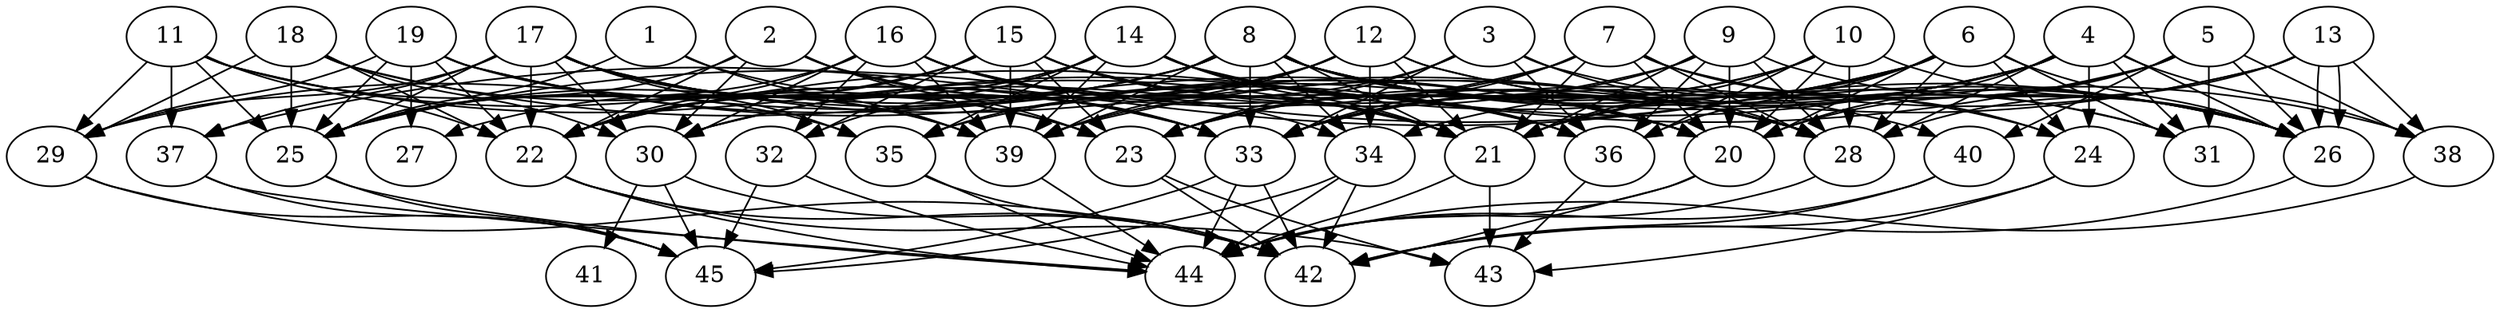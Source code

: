 // DAG automatically generated by daggen at Thu Oct  3 14:07:25 2019
// ./daggen --dot -n 45 --ccr 0.4 --fat 0.9 --regular 0.5 --density 0.6 --mindata 5242880 --maxdata 52428800 
digraph G {
  1 [size="50260480", alpha="0.17", expect_size="20104192"] 
  1 -> 25 [size ="20104192"]
  1 -> 33 [size ="20104192"]
  1 -> 39 [size ="20104192"]
  2 [size="42178560", alpha="0.06", expect_size="16871424"] 
  2 -> 21 [size ="16871424"]
  2 -> 22 [size ="16871424"]
  2 -> 23 [size ="16871424"]
  2 -> 25 [size ="16871424"]
  2 -> 30 [size ="16871424"]
  2 -> 33 [size ="16871424"]
  3 [size="73364480", alpha="0.10", expect_size="29345792"] 
  3 -> 23 [size ="29345792"]
  3 -> 28 [size ="29345792"]
  3 -> 31 [size ="29345792"]
  3 -> 33 [size ="29345792"]
  3 -> 36 [size ="29345792"]
  3 -> 39 [size ="29345792"]
  4 [size="84106240", alpha="0.13", expect_size="33642496"] 
  4 -> 20 [size ="33642496"]
  4 -> 23 [size ="33642496"]
  4 -> 24 [size ="33642496"]
  4 -> 26 [size ="33642496"]
  4 -> 28 [size ="33642496"]
  4 -> 30 [size ="33642496"]
  4 -> 31 [size ="33642496"]
  4 -> 34 [size ="33642496"]
  4 -> 35 [size ="33642496"]
  4 -> 38 [size ="33642496"]
  5 [size="104721920", alpha="0.17", expect_size="41888768"] 
  5 -> 20 [size ="41888768"]
  5 -> 21 [size ="41888768"]
  5 -> 22 [size ="41888768"]
  5 -> 26 [size ="41888768"]
  5 -> 31 [size ="41888768"]
  5 -> 38 [size ="41888768"]
  5 -> 40 [size ="41888768"]
  6 [size="42908160", alpha="0.09", expect_size="17163264"] 
  6 -> 20 [size ="17163264"]
  6 -> 21 [size ="17163264"]
  6 -> 24 [size ="17163264"]
  6 -> 25 [size ="17163264"]
  6 -> 26 [size ="17163264"]
  6 -> 28 [size ="17163264"]
  6 -> 31 [size ="17163264"]
  6 -> 33 [size ="17163264"]
  6 -> 36 [size ="17163264"]
  6 -> 37 [size ="17163264"]
  7 [size="94484480", alpha="0.01", expect_size="37793792"] 
  7 -> 20 [size ="37793792"]
  7 -> 21 [size ="37793792"]
  7 -> 22 [size ="37793792"]
  7 -> 23 [size ="37793792"]
  7 -> 24 [size ="37793792"]
  7 -> 26 [size ="37793792"]
  7 -> 28 [size ="37793792"]
  7 -> 33 [size ="37793792"]
  8 [size="91819520", alpha="0.06", expect_size="36727808"] 
  8 -> 20 [size ="36727808"]
  8 -> 21 [size ="36727808"]
  8 -> 22 [size ="36727808"]
  8 -> 24 [size ="36727808"]
  8 -> 25 [size ="36727808"]
  8 -> 26 [size ="36727808"]
  8 -> 28 [size ="36727808"]
  8 -> 29 [size ="36727808"]
  8 -> 31 [size ="36727808"]
  8 -> 33 [size ="36727808"]
  8 -> 34 [size ="36727808"]
  8 -> 39 [size ="36727808"]
  9 [size="94336000", alpha="0.15", expect_size="37734400"] 
  9 -> 20 [size ="37734400"]
  9 -> 21 [size ="37734400"]
  9 -> 26 [size ="37734400"]
  9 -> 28 [size ="37734400"]
  9 -> 30 [size ="37734400"]
  9 -> 33 [size ="37734400"]
  9 -> 36 [size ="37734400"]
  10 [size="54563840", alpha="0.20", expect_size="21825536"] 
  10 -> 20 [size ="21825536"]
  10 -> 21 [size ="21825536"]
  10 -> 23 [size ="21825536"]
  10 -> 26 [size ="21825536"]
  10 -> 28 [size ="21825536"]
  10 -> 33 [size ="21825536"]
  10 -> 36 [size ="21825536"]
  11 [size="130493440", alpha="0.15", expect_size="52197376"] 
  11 -> 21 [size ="52197376"]
  11 -> 22 [size ="52197376"]
  11 -> 25 [size ="52197376"]
  11 -> 29 [size ="52197376"]
  11 -> 33 [size ="52197376"]
  11 -> 35 [size ="52197376"]
  11 -> 37 [size ="52197376"]
  12 [size="112010240", alpha="0.13", expect_size="44804096"] 
  12 -> 21 [size ="44804096"]
  12 -> 26 [size ="44804096"]
  12 -> 30 [size ="44804096"]
  12 -> 34 [size ="44804096"]
  12 -> 35 [size ="44804096"]
  12 -> 38 [size ="44804096"]
  12 -> 39 [size ="44804096"]
  13 [size="29071360", alpha="0.19", expect_size="11628544"] 
  13 -> 26 [size ="11628544"]
  13 -> 26 [size ="11628544"]
  13 -> 28 [size ="11628544"]
  13 -> 33 [size ="11628544"]
  13 -> 38 [size ="11628544"]
  13 -> 39 [size ="11628544"]
  14 [size="90076160", alpha="0.18", expect_size="36030464"] 
  14 -> 20 [size ="36030464"]
  14 -> 21 [size ="36030464"]
  14 -> 22 [size ="36030464"]
  14 -> 26 [size ="36030464"]
  14 -> 27 [size ="36030464"]
  14 -> 32 [size ="36030464"]
  14 -> 35 [size ="36030464"]
  14 -> 36 [size ="36030464"]
  14 -> 39 [size ="36030464"]
  15 [size="49154560", alpha="0.09", expect_size="19661824"] 
  15 -> 20 [size ="19661824"]
  15 -> 21 [size ="19661824"]
  15 -> 22 [size ="19661824"]
  15 -> 23 [size ="19661824"]
  15 -> 25 [size ="19661824"]
  15 -> 32 [size ="19661824"]
  15 -> 39 [size ="19661824"]
  15 -> 40 [size ="19661824"]
  16 [size="28643840", alpha="0.18", expect_size="11457536"] 
  16 -> 21 [size ="11457536"]
  16 -> 22 [size ="11457536"]
  16 -> 25 [size ="11457536"]
  16 -> 28 [size ="11457536"]
  16 -> 30 [size ="11457536"]
  16 -> 32 [size ="11457536"]
  16 -> 34 [size ="11457536"]
  16 -> 36 [size ="11457536"]
  16 -> 39 [size ="11457536"]
  17 [size="81441280", alpha="0.01", expect_size="32576512"] 
  17 -> 22 [size ="32576512"]
  17 -> 23 [size ="32576512"]
  17 -> 25 [size ="32576512"]
  17 -> 28 [size ="32576512"]
  17 -> 29 [size ="32576512"]
  17 -> 30 [size ="32576512"]
  17 -> 33 [size ="32576512"]
  17 -> 35 [size ="32576512"]
  17 -> 36 [size ="32576512"]
  17 -> 37 [size ="32576512"]
  17 -> 39 [size ="32576512"]
  18 [size="89958400", alpha="0.02", expect_size="35983360"] 
  18 -> 20 [size ="35983360"]
  18 -> 22 [size ="35983360"]
  18 -> 23 [size ="35983360"]
  18 -> 25 [size ="35983360"]
  18 -> 29 [size ="35983360"]
  18 -> 30 [size ="35983360"]
  19 [size="127866880", alpha="0.16", expect_size="51146752"] 
  19 -> 20 [size ="51146752"]
  19 -> 22 [size ="51146752"]
  19 -> 25 [size ="51146752"]
  19 -> 27 [size ="51146752"]
  19 -> 28 [size ="51146752"]
  19 -> 29 [size ="51146752"]
  19 -> 39 [size ="51146752"]
  20 [size="99458560", alpha="0.12", expect_size="39783424"] 
  20 -> 42 [size ="39783424"]
  20 -> 44 [size ="39783424"]
  21 [size="97297920", alpha="0.15", expect_size="38919168"] 
  21 -> 43 [size ="38919168"]
  21 -> 44 [size ="38919168"]
  22 [size="66992640", alpha="0.02", expect_size="26797056"] 
  22 -> 42 [size ="26797056"]
  22 -> 43 [size ="26797056"]
  22 -> 44 [size ="26797056"]
  23 [size="25205760", alpha="0.00", expect_size="10082304"] 
  23 -> 42 [size ="10082304"]
  23 -> 43 [size ="10082304"]
  24 [size="17899520", alpha="0.10", expect_size="7159808"] 
  24 -> 42 [size ="7159808"]
  24 -> 43 [size ="7159808"]
  25 [size="123514880", alpha="0.15", expect_size="49405952"] 
  25 -> 44 [size ="49405952"]
  25 -> 45 [size ="49405952"]
  26 [size="60477440", alpha="0.06", expect_size="24190976"] 
  26 -> 42 [size ="24190976"]
  27 [size="49902080", alpha="0.10", expect_size="19960832"] 
  28 [size="57446400", alpha="0.08", expect_size="22978560"] 
  28 -> 44 [size ="22978560"]
  29 [size="69798400", alpha="0.19", expect_size="27919360"] 
  29 -> 42 [size ="27919360"]
  29 -> 45 [size ="27919360"]
  30 [size="43261440", alpha="0.17", expect_size="17304576"] 
  30 -> 41 [size ="17304576"]
  30 -> 42 [size ="17304576"]
  30 -> 45 [size ="17304576"]
  31 [size="113451520", alpha="0.16", expect_size="45380608"] 
  32 [size="81589760", alpha="0.11", expect_size="32635904"] 
  32 -> 44 [size ="32635904"]
  32 -> 45 [size ="32635904"]
  33 [size="94714880", alpha="0.09", expect_size="37885952"] 
  33 -> 42 [size ="37885952"]
  33 -> 44 [size ="37885952"]
  33 -> 45 [size ="37885952"]
  34 [size="95119360", alpha="0.20", expect_size="38047744"] 
  34 -> 42 [size ="38047744"]
  34 -> 44 [size ="38047744"]
  34 -> 45 [size ="38047744"]
  35 [size="35842560", alpha="0.16", expect_size="14337024"] 
  35 -> 42 [size ="14337024"]
  35 -> 44 [size ="14337024"]
  36 [size="126458880", alpha="0.16", expect_size="50583552"] 
  36 -> 43 [size ="50583552"]
  37 [size="42877440", alpha="0.07", expect_size="17150976"] 
  37 -> 44 [size ="17150976"]
  37 -> 45 [size ="17150976"]
  38 [size="102410240", alpha="0.11", expect_size="40964096"] 
  38 -> 44 [size ="40964096"]
  39 [size="29870080", alpha="0.15", expect_size="11948032"] 
  39 -> 44 [size ="11948032"]
  40 [size="24455680", alpha="0.13", expect_size="9782272"] 
  40 -> 42 [size ="9782272"]
  40 -> 44 [size ="9782272"]
  41 [size="127623680", alpha="0.06", expect_size="51049472"] 
  42 [size="102863360", alpha="0.08", expect_size="41145344"] 
  43 [size="49080320", alpha="0.11", expect_size="19632128"] 
  44 [size="100208640", alpha="0.16", expect_size="40083456"] 
  45 [size="97285120", alpha="0.19", expect_size="38914048"] 
}
